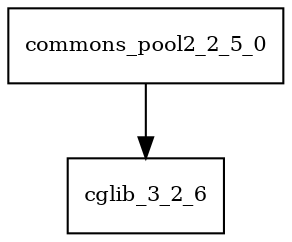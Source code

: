 digraph commons_pool2_2_5_0_dependencies {
  node [shape = box, fontsize=10.0];
  commons_pool2_2_5_0 -> cglib_3_2_6;
}

